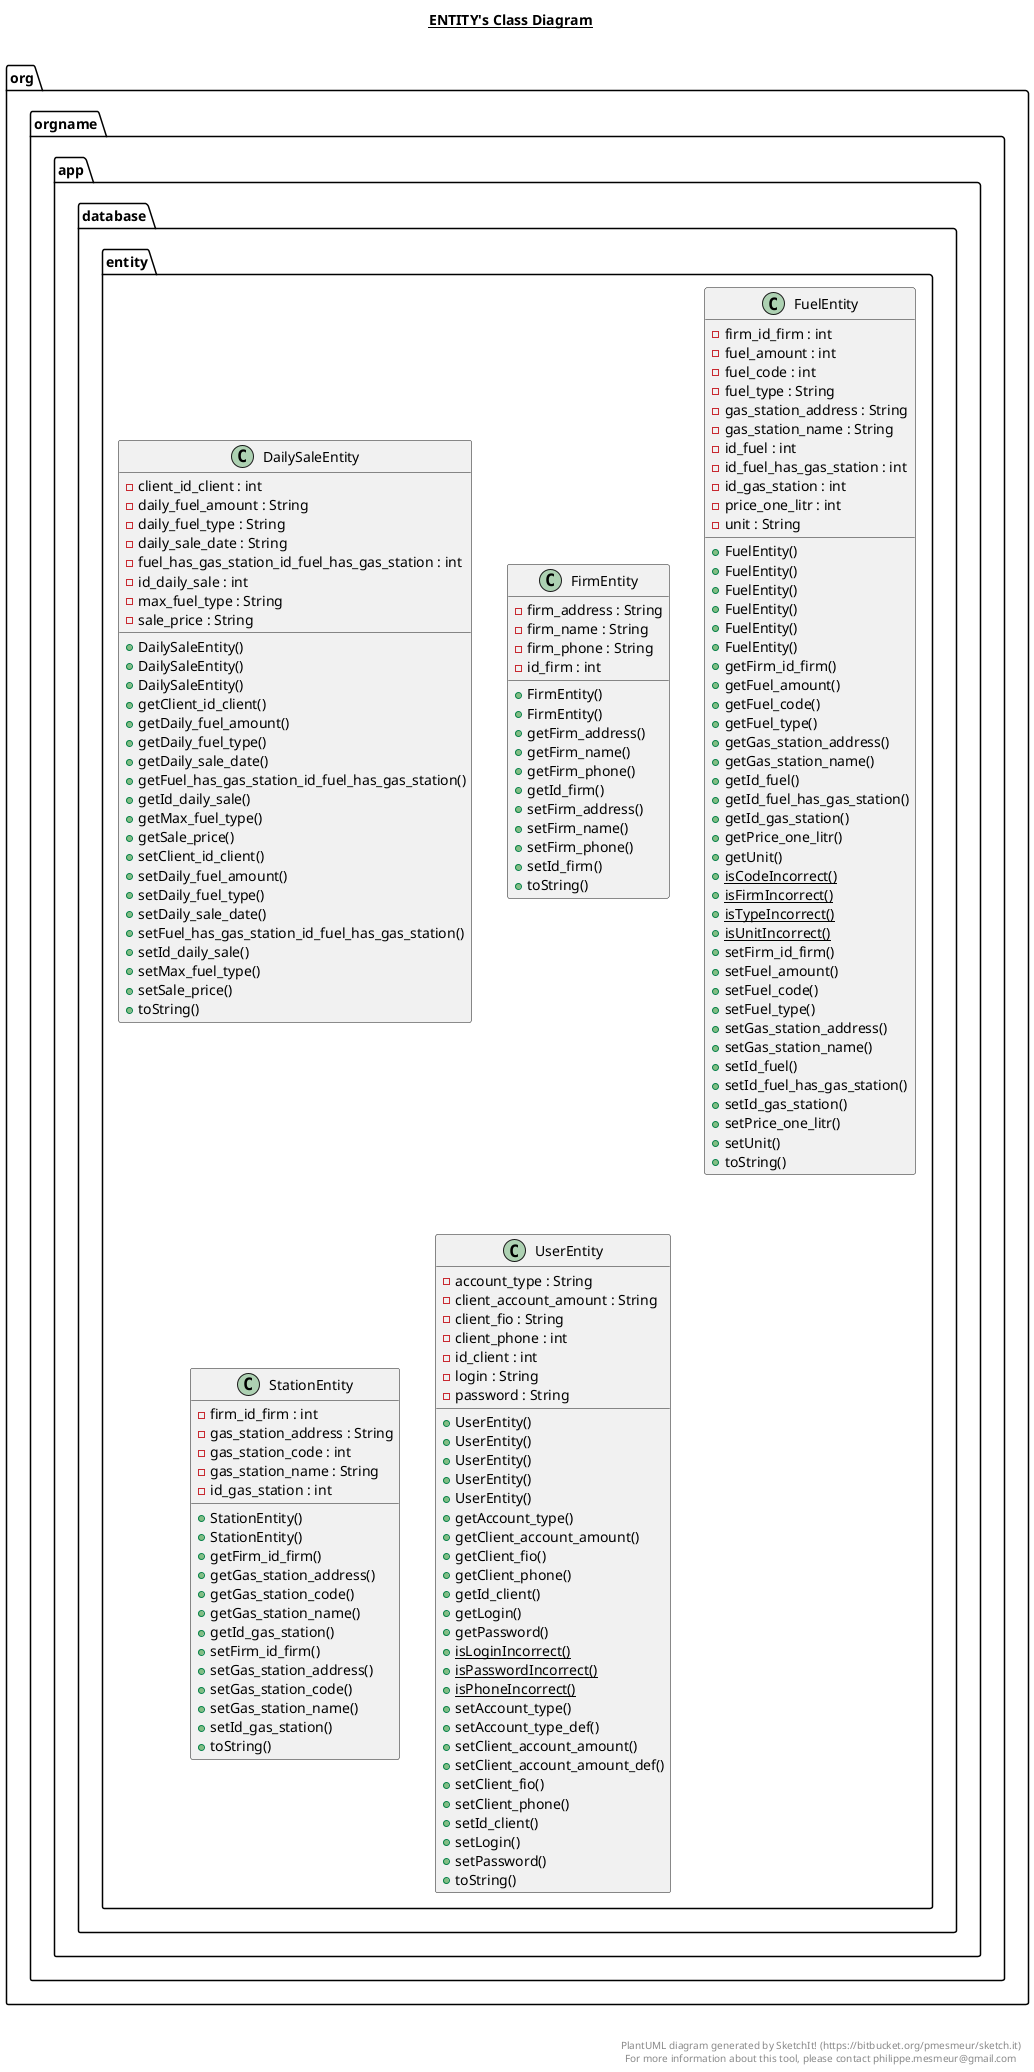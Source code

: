 @startuml

title __ENTITY's Class Diagram__\n

  namespace org.orgname.app {
    namespace database.entity {
      class org.orgname.app.database.entity.DailySaleEntity {
          - client_id_client : int
          - daily_fuel_amount : String
          - daily_fuel_type : String
          - daily_sale_date : String
          - fuel_has_gas_station_id_fuel_has_gas_station : int
          - id_daily_sale : int
          - max_fuel_type : String
          - sale_price : String
          + DailySaleEntity()
          + DailySaleEntity()
          + DailySaleEntity()
          + getClient_id_client()
          + getDaily_fuel_amount()
          + getDaily_fuel_type()
          + getDaily_sale_date()
          + getFuel_has_gas_station_id_fuel_has_gas_station()
          + getId_daily_sale()
          + getMax_fuel_type()
          + getSale_price()
          + setClient_id_client()
          + setDaily_fuel_amount()
          + setDaily_fuel_type()
          + setDaily_sale_date()
          + setFuel_has_gas_station_id_fuel_has_gas_station()
          + setId_daily_sale()
          + setMax_fuel_type()
          + setSale_price()
          + toString()
      }
    }
  }
  

  namespace org.orgname.app {
    namespace database.entity {
      class org.orgname.app.database.entity.FirmEntity {
          - firm_address : String
          - firm_name : String
          - firm_phone : String
          - id_firm : int
          + FirmEntity()
          + FirmEntity()
          + getFirm_address()
          + getFirm_name()
          + getFirm_phone()
          + getId_firm()
          + setFirm_address()
          + setFirm_name()
          + setFirm_phone()
          + setId_firm()
          + toString()
      }
    }
  }
  

  namespace org.orgname.app {
    namespace database.entity {
      class org.orgname.app.database.entity.FuelEntity {
          - firm_id_firm : int
          - fuel_amount : int
          - fuel_code : int
          - fuel_type : String
          - gas_station_address : String
          - gas_station_name : String
          - id_fuel : int
          - id_fuel_has_gas_station : int
          - id_gas_station : int
          - price_one_litr : int
          - unit : String
          + FuelEntity()
          + FuelEntity()
          + FuelEntity()
          + FuelEntity()
          + FuelEntity()
          + FuelEntity()
          + getFirm_id_firm()
          + getFuel_amount()
          + getFuel_code()
          + getFuel_type()
          + getGas_station_address()
          + getGas_station_name()
          + getId_fuel()
          + getId_fuel_has_gas_station()
          + getId_gas_station()
          + getPrice_one_litr()
          + getUnit()
          {static} + isCodeIncorrect()
          {static} + isFirmIncorrect()
          {static} + isTypeIncorrect()
          {static} + isUnitIncorrect()
          + setFirm_id_firm()
          + setFuel_amount()
          + setFuel_code()
          + setFuel_type()
          + setGas_station_address()
          + setGas_station_name()
          + setId_fuel()
          + setId_fuel_has_gas_station()
          + setId_gas_station()
          + setPrice_one_litr()
          + setUnit()
          + toString()
      }
    }
  }
  

  namespace org.orgname.app {
    namespace database.entity {
      class org.orgname.app.database.entity.StationEntity {
          - firm_id_firm : int
          - gas_station_address : String
          - gas_station_code : int
          - gas_station_name : String
          - id_gas_station : int
          + StationEntity()
          + StationEntity()
          + getFirm_id_firm()
          + getGas_station_address()
          + getGas_station_code()
          + getGas_station_name()
          + getId_gas_station()
          + setFirm_id_firm()
          + setGas_station_address()
          + setGas_station_code()
          + setGas_station_name()
          + setId_gas_station()
          + toString()
      }
    }
  }
  

  namespace org.orgname.app {
    namespace database.entity {
      class org.orgname.app.database.entity.UserEntity {
          - account_type : String
          - client_account_amount : String
          - client_fio : String
          - client_phone : int
          - id_client : int
          - login : String
          - password : String
          + UserEntity()
          + UserEntity()
          + UserEntity()
          + UserEntity()
          + UserEntity()
          + getAccount_type()
          + getClient_account_amount()
          + getClient_fio()
          + getClient_phone()
          + getId_client()
          + getLogin()
          + getPassword()
          {static} + isLoginIncorrect()
          {static} + isPasswordIncorrect()
          {static} + isPhoneIncorrect()
          + setAccount_type()
          + setAccount_type_def()
          + setClient_account_amount()
          + setClient_account_amount_def()
          + setClient_fio()
          + setClient_phone()
          + setId_client()
          + setLogin()
          + setPassword()
          + toString()
      }
    }
  }
  



right footer


PlantUML diagram generated by SketchIt! (https://bitbucket.org/pmesmeur/sketch.it)
For more information about this tool, please contact philippe.mesmeur@gmail.com
endfooter

@enduml
